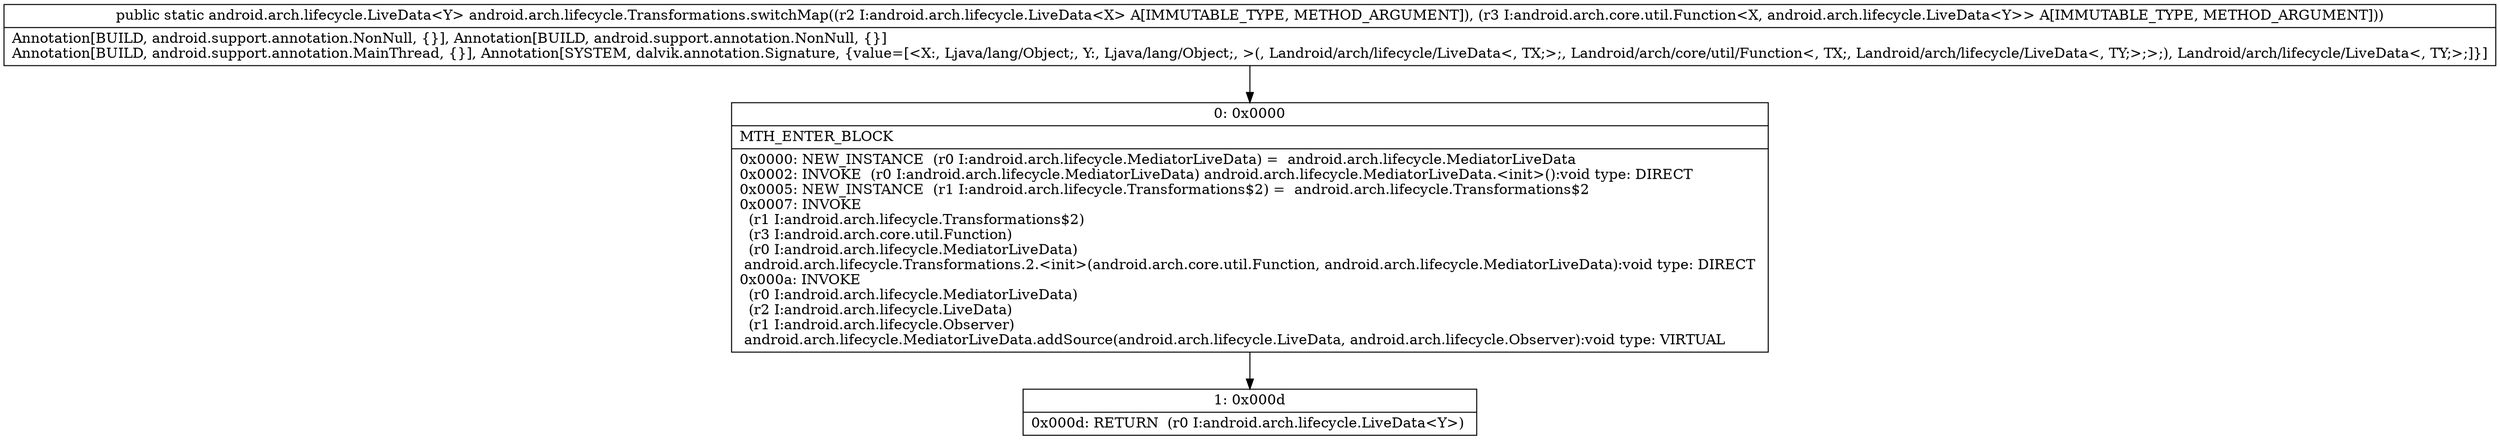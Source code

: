 digraph "CFG forandroid.arch.lifecycle.Transformations.switchMap(Landroid\/arch\/lifecycle\/LiveData;Landroid\/arch\/core\/util\/Function;)Landroid\/arch\/lifecycle\/LiveData;" {
Node_0 [shape=record,label="{0\:\ 0x0000|MTH_ENTER_BLOCK\l|0x0000: NEW_INSTANCE  (r0 I:android.arch.lifecycle.MediatorLiveData) =  android.arch.lifecycle.MediatorLiveData \l0x0002: INVOKE  (r0 I:android.arch.lifecycle.MediatorLiveData) android.arch.lifecycle.MediatorLiveData.\<init\>():void type: DIRECT \l0x0005: NEW_INSTANCE  (r1 I:android.arch.lifecycle.Transformations$2) =  android.arch.lifecycle.Transformations$2 \l0x0007: INVOKE  \l  (r1 I:android.arch.lifecycle.Transformations$2)\l  (r3 I:android.arch.core.util.Function)\l  (r0 I:android.arch.lifecycle.MediatorLiveData)\l android.arch.lifecycle.Transformations.2.\<init\>(android.arch.core.util.Function, android.arch.lifecycle.MediatorLiveData):void type: DIRECT \l0x000a: INVOKE  \l  (r0 I:android.arch.lifecycle.MediatorLiveData)\l  (r2 I:android.arch.lifecycle.LiveData)\l  (r1 I:android.arch.lifecycle.Observer)\l android.arch.lifecycle.MediatorLiveData.addSource(android.arch.lifecycle.LiveData, android.arch.lifecycle.Observer):void type: VIRTUAL \l}"];
Node_1 [shape=record,label="{1\:\ 0x000d|0x000d: RETURN  (r0 I:android.arch.lifecycle.LiveData\<Y\>) \l}"];
MethodNode[shape=record,label="{public static android.arch.lifecycle.LiveData\<Y\> android.arch.lifecycle.Transformations.switchMap((r2 I:android.arch.lifecycle.LiveData\<X\> A[IMMUTABLE_TYPE, METHOD_ARGUMENT]), (r3 I:android.arch.core.util.Function\<X, android.arch.lifecycle.LiveData\<Y\>\> A[IMMUTABLE_TYPE, METHOD_ARGUMENT]))  | Annotation[BUILD, android.support.annotation.NonNull, \{\}], Annotation[BUILD, android.support.annotation.NonNull, \{\}]\lAnnotation[BUILD, android.support.annotation.MainThread, \{\}], Annotation[SYSTEM, dalvik.annotation.Signature, \{value=[\<X:, Ljava\/lang\/Object;, Y:, Ljava\/lang\/Object;, \>(, Landroid\/arch\/lifecycle\/LiveData\<, TX;\>;, Landroid\/arch\/core\/util\/Function\<, TX;, Landroid\/arch\/lifecycle\/LiveData\<, TY;\>;\>;), Landroid\/arch\/lifecycle\/LiveData\<, TY;\>;]\}]\l}"];
MethodNode -> Node_0;
Node_0 -> Node_1;
}

